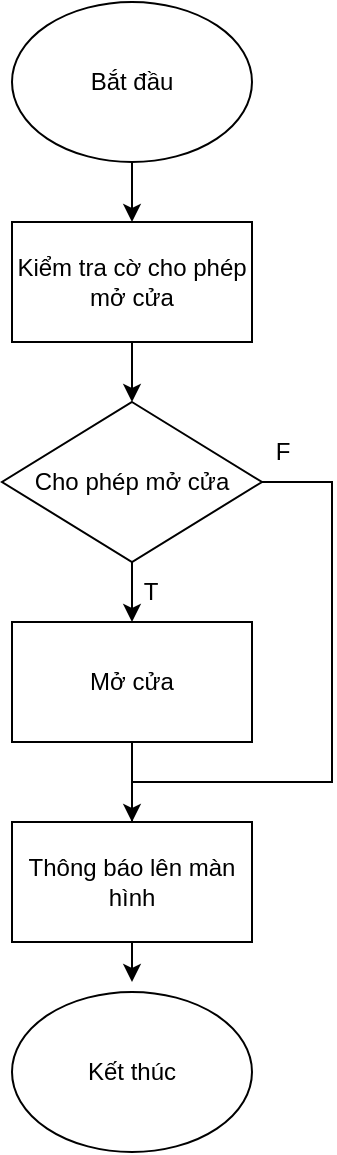 <mxfile version="22.1.16" type="device">
  <diagram name="Page-1" id="GCqUDogN7iYO0ULAEt7B">
    <mxGraphModel dx="1230" dy="817" grid="1" gridSize="10" guides="1" tooltips="1" connect="1" arrows="1" fold="1" page="1" pageScale="1" pageWidth="827" pageHeight="1169" math="0" shadow="0">
      <root>
        <mxCell id="0" />
        <mxCell id="1" parent="0" />
        <mxCell id="z6G-D0CVlCIuI_pGG7kf-5" style="edgeStyle=orthogonalEdgeStyle;rounded=0;orthogonalLoop=1;jettySize=auto;html=1;exitX=0.5;exitY=1;exitDx=0;exitDy=0;entryX=0.5;entryY=0;entryDx=0;entryDy=0;" edge="1" parent="1" source="z6G-D0CVlCIuI_pGG7kf-1" target="z6G-D0CVlCIuI_pGG7kf-4">
          <mxGeometry relative="1" as="geometry" />
        </mxCell>
        <mxCell id="z6G-D0CVlCIuI_pGG7kf-1" value="Bắt đầu" style="ellipse;whiteSpace=wrap;html=1;" vertex="1" parent="1">
          <mxGeometry x="360" y="90" width="120" height="80" as="geometry" />
        </mxCell>
        <mxCell id="z6G-D0CVlCIuI_pGG7kf-19" style="edgeStyle=orthogonalEdgeStyle;rounded=0;orthogonalLoop=1;jettySize=auto;html=1;exitX=0.5;exitY=1;exitDx=0;exitDy=0;entryX=0.5;entryY=0;entryDx=0;entryDy=0;" edge="1" parent="1" source="z6G-D0CVlCIuI_pGG7kf-4" target="z6G-D0CVlCIuI_pGG7kf-6">
          <mxGeometry relative="1" as="geometry" />
        </mxCell>
        <mxCell id="z6G-D0CVlCIuI_pGG7kf-4" value="Kiểm tra cờ cho phép mở cửa" style="rounded=0;whiteSpace=wrap;html=1;" vertex="1" parent="1">
          <mxGeometry x="360" y="200" width="120" height="60" as="geometry" />
        </mxCell>
        <mxCell id="z6G-D0CVlCIuI_pGG7kf-9" style="edgeStyle=orthogonalEdgeStyle;rounded=0;orthogonalLoop=1;jettySize=auto;html=1;exitX=0.5;exitY=1;exitDx=0;exitDy=0;entryX=0.5;entryY=0;entryDx=0;entryDy=0;" edge="1" parent="1" source="z6G-D0CVlCIuI_pGG7kf-6" target="z6G-D0CVlCIuI_pGG7kf-8">
          <mxGeometry relative="1" as="geometry" />
        </mxCell>
        <mxCell id="z6G-D0CVlCIuI_pGG7kf-6" value="Cho phép mở cửa" style="rhombus;whiteSpace=wrap;html=1;" vertex="1" parent="1">
          <mxGeometry x="355" y="290" width="130" height="80" as="geometry" />
        </mxCell>
        <mxCell id="z6G-D0CVlCIuI_pGG7kf-11" style="edgeStyle=orthogonalEdgeStyle;rounded=0;orthogonalLoop=1;jettySize=auto;html=1;exitX=0.5;exitY=1;exitDx=0;exitDy=0;entryX=0.5;entryY=0;entryDx=0;entryDy=0;" edge="1" parent="1" source="z6G-D0CVlCIuI_pGG7kf-8" target="z6G-D0CVlCIuI_pGG7kf-10">
          <mxGeometry relative="1" as="geometry" />
        </mxCell>
        <mxCell id="z6G-D0CVlCIuI_pGG7kf-8" value="Mở cửa" style="rounded=0;whiteSpace=wrap;html=1;" vertex="1" parent="1">
          <mxGeometry x="360" y="400" width="120" height="60" as="geometry" />
        </mxCell>
        <mxCell id="z6G-D0CVlCIuI_pGG7kf-15" style="edgeStyle=orthogonalEdgeStyle;rounded=0;orthogonalLoop=1;jettySize=auto;html=1;exitX=0.5;exitY=1;exitDx=0;exitDy=0;" edge="1" parent="1" source="z6G-D0CVlCIuI_pGG7kf-10">
          <mxGeometry relative="1" as="geometry">
            <mxPoint x="420" y="580" as="targetPoint" />
          </mxGeometry>
        </mxCell>
        <mxCell id="z6G-D0CVlCIuI_pGG7kf-10" value="Thông báo lên màn hình" style="rounded=0;whiteSpace=wrap;html=1;" vertex="1" parent="1">
          <mxGeometry x="360" y="500" width="120" height="60" as="geometry" />
        </mxCell>
        <mxCell id="z6G-D0CVlCIuI_pGG7kf-12" value="" style="endArrow=none;html=1;rounded=0;entryX=1;entryY=0.5;entryDx=0;entryDy=0;exitX=0.5;exitY=0;exitDx=0;exitDy=0;" edge="1" parent="1" source="z6G-D0CVlCIuI_pGG7kf-10" target="z6G-D0CVlCIuI_pGG7kf-6">
          <mxGeometry width="50" height="50" relative="1" as="geometry">
            <mxPoint x="390" y="450" as="sourcePoint" />
            <mxPoint x="440" y="400" as="targetPoint" />
            <Array as="points">
              <mxPoint x="420" y="480" />
              <mxPoint x="520" y="480" />
              <mxPoint x="520" y="330" />
            </Array>
          </mxGeometry>
        </mxCell>
        <mxCell id="z6G-D0CVlCIuI_pGG7kf-14" value="Kết thúc" style="ellipse;whiteSpace=wrap;html=1;" vertex="1" parent="1">
          <mxGeometry x="360" y="585" width="120" height="80" as="geometry" />
        </mxCell>
        <mxCell id="z6G-D0CVlCIuI_pGG7kf-16" value="F" style="text;html=1;align=center;verticalAlign=middle;resizable=0;points=[];autosize=1;strokeColor=none;fillColor=none;" vertex="1" parent="1">
          <mxGeometry x="480" y="300" width="30" height="30" as="geometry" />
        </mxCell>
        <mxCell id="z6G-D0CVlCIuI_pGG7kf-17" value="T" style="text;html=1;align=center;verticalAlign=middle;resizable=0;points=[];autosize=1;strokeColor=none;fillColor=none;" vertex="1" parent="1">
          <mxGeometry x="414" y="370" width="30" height="30" as="geometry" />
        </mxCell>
      </root>
    </mxGraphModel>
  </diagram>
</mxfile>
